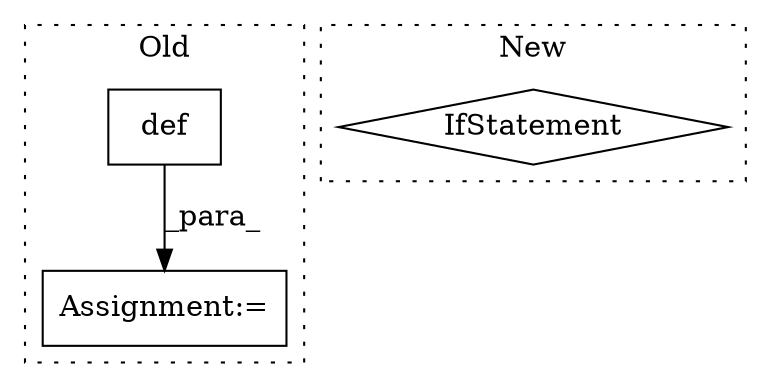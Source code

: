digraph G {
subgraph cluster0 {
1 [label="def" a="32" s="3174,3225" l="4,1" shape="box"];
3 [label="Assignment:=" a="7" s="3242" l="1" shape="box"];
label = "Old";
style="dotted";
}
subgraph cluster1 {
2 [label="IfStatement" a="25" s="2368" l="29" shape="diamond"];
label = "New";
style="dotted";
}
1 -> 3 [label="_para_"];
}